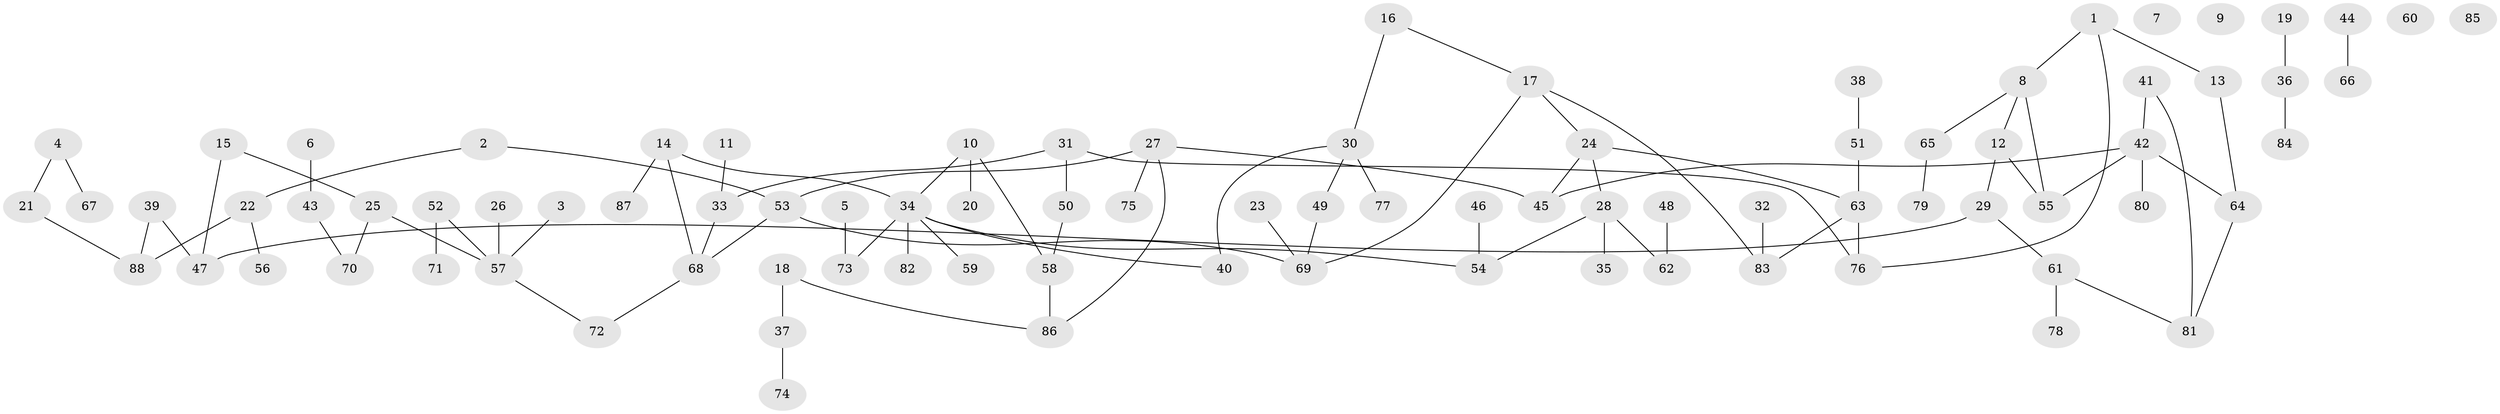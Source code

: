 // coarse degree distribution, {4: 0.14754098360655737, 1: 0.3442622950819672, 2: 0.21311475409836064, 0: 0.08196721311475409, 3: 0.14754098360655737, 8: 0.01639344262295082, 7: 0.01639344262295082, 6: 0.01639344262295082, 5: 0.01639344262295082}
// Generated by graph-tools (version 1.1) at 2025/16/03/04/25 18:16:36]
// undirected, 88 vertices, 96 edges
graph export_dot {
graph [start="1"]
  node [color=gray90,style=filled];
  1;
  2;
  3;
  4;
  5;
  6;
  7;
  8;
  9;
  10;
  11;
  12;
  13;
  14;
  15;
  16;
  17;
  18;
  19;
  20;
  21;
  22;
  23;
  24;
  25;
  26;
  27;
  28;
  29;
  30;
  31;
  32;
  33;
  34;
  35;
  36;
  37;
  38;
  39;
  40;
  41;
  42;
  43;
  44;
  45;
  46;
  47;
  48;
  49;
  50;
  51;
  52;
  53;
  54;
  55;
  56;
  57;
  58;
  59;
  60;
  61;
  62;
  63;
  64;
  65;
  66;
  67;
  68;
  69;
  70;
  71;
  72;
  73;
  74;
  75;
  76;
  77;
  78;
  79;
  80;
  81;
  82;
  83;
  84;
  85;
  86;
  87;
  88;
  1 -- 8;
  1 -- 13;
  1 -- 76;
  2 -- 22;
  2 -- 53;
  3 -- 57;
  4 -- 21;
  4 -- 67;
  5 -- 73;
  6 -- 43;
  8 -- 12;
  8 -- 55;
  8 -- 65;
  10 -- 20;
  10 -- 34;
  10 -- 58;
  11 -- 33;
  12 -- 29;
  12 -- 55;
  13 -- 64;
  14 -- 34;
  14 -- 68;
  14 -- 87;
  15 -- 25;
  15 -- 47;
  16 -- 17;
  16 -- 30;
  17 -- 24;
  17 -- 69;
  17 -- 83;
  18 -- 37;
  18 -- 86;
  19 -- 36;
  21 -- 88;
  22 -- 56;
  22 -- 88;
  23 -- 69;
  24 -- 28;
  24 -- 45;
  24 -- 63;
  25 -- 57;
  25 -- 70;
  26 -- 57;
  27 -- 45;
  27 -- 53;
  27 -- 75;
  27 -- 86;
  28 -- 35;
  28 -- 54;
  28 -- 62;
  29 -- 47;
  29 -- 61;
  30 -- 40;
  30 -- 49;
  30 -- 77;
  31 -- 33;
  31 -- 50;
  31 -- 76;
  32 -- 83;
  33 -- 68;
  34 -- 40;
  34 -- 54;
  34 -- 59;
  34 -- 73;
  34 -- 82;
  36 -- 84;
  37 -- 74;
  38 -- 51;
  39 -- 47;
  39 -- 88;
  41 -- 42;
  41 -- 81;
  42 -- 45;
  42 -- 55;
  42 -- 64;
  42 -- 80;
  43 -- 70;
  44 -- 66;
  46 -- 54;
  48 -- 62;
  49 -- 69;
  50 -- 58;
  51 -- 63;
  52 -- 57;
  52 -- 71;
  53 -- 68;
  53 -- 69;
  57 -- 72;
  58 -- 86;
  61 -- 78;
  61 -- 81;
  63 -- 76;
  63 -- 83;
  64 -- 81;
  65 -- 79;
  68 -- 72;
}
